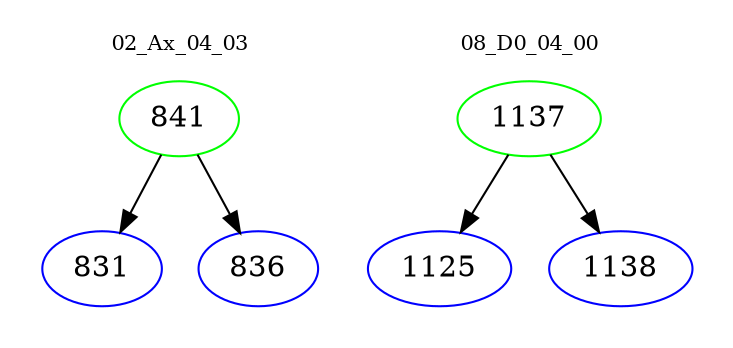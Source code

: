 digraph{
subgraph cluster_0 {
color = white
label = "02_Ax_04_03";
fontsize=10;
T0_841 [label="841", color="green"]
T0_841 -> T0_831 [color="black"]
T0_831 [label="831", color="blue"]
T0_841 -> T0_836 [color="black"]
T0_836 [label="836", color="blue"]
}
subgraph cluster_1 {
color = white
label = "08_D0_04_00";
fontsize=10;
T1_1137 [label="1137", color="green"]
T1_1137 -> T1_1125 [color="black"]
T1_1125 [label="1125", color="blue"]
T1_1137 -> T1_1138 [color="black"]
T1_1138 [label="1138", color="blue"]
}
}

